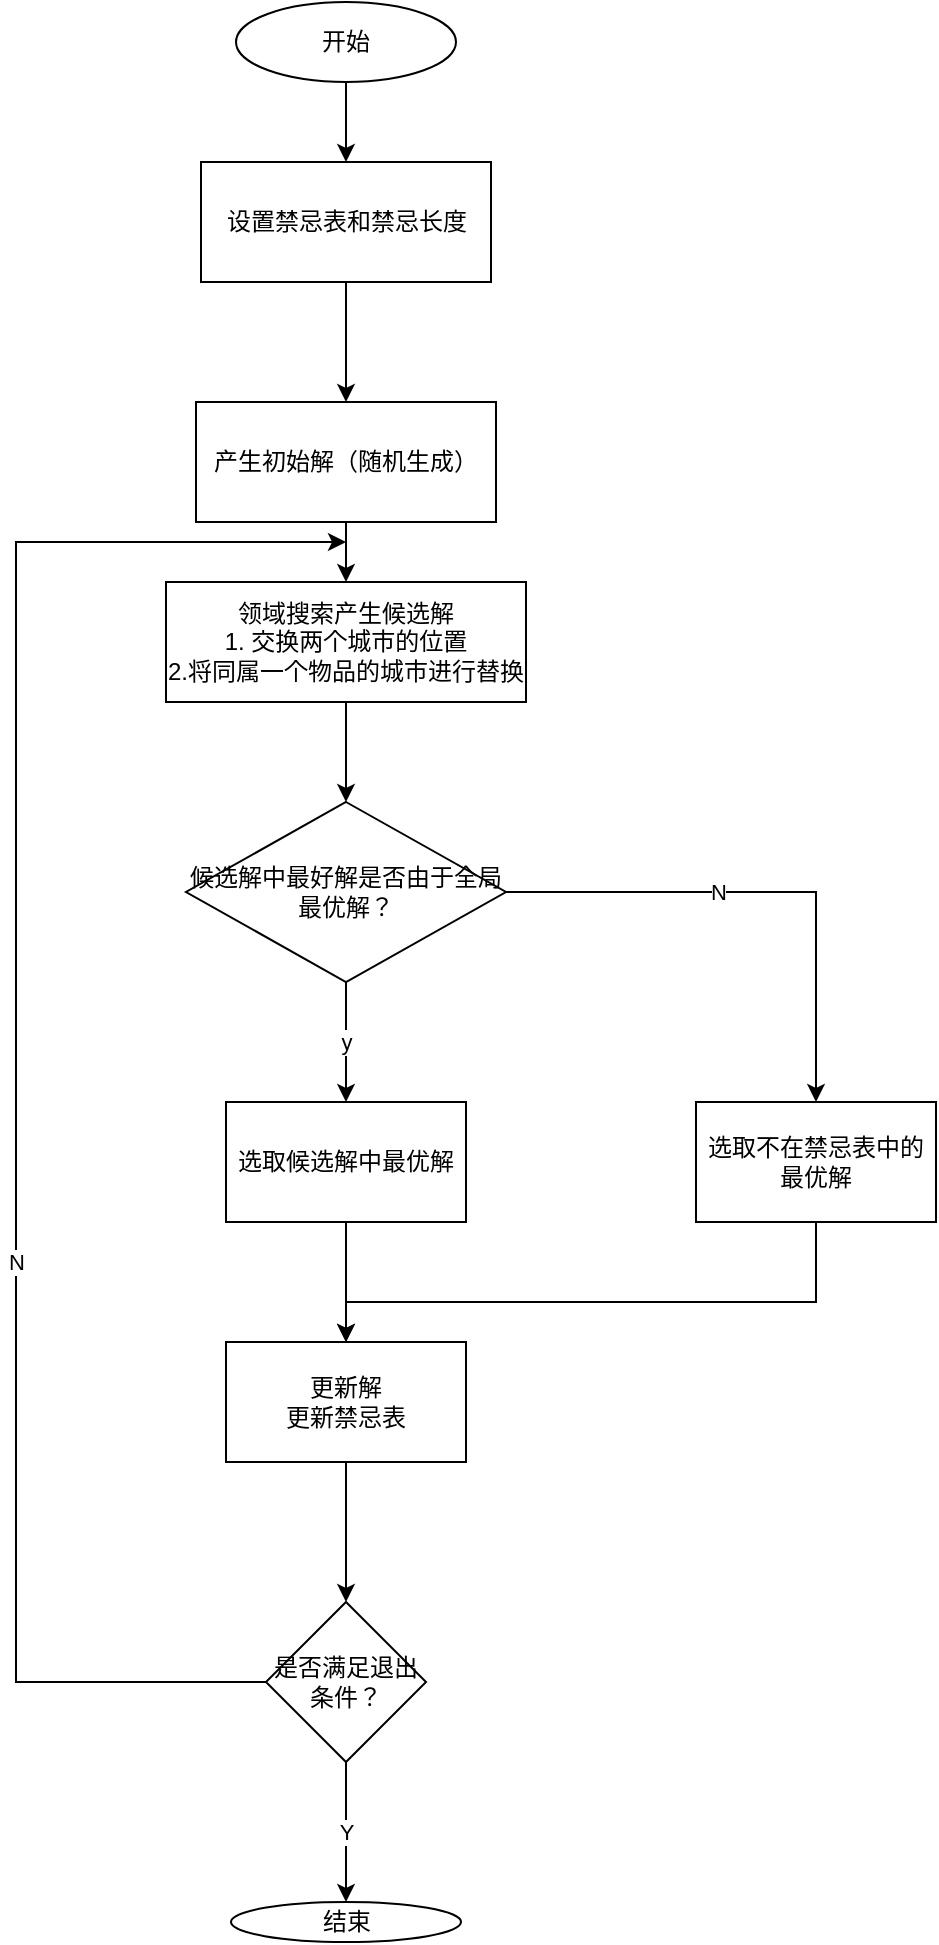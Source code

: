 <mxfile version="13.10.0" type="embed">
    <diagram id="unw5b5BqGIEmRsjNH9ov" name="第 1 页">
        <mxGraphModel dx="1783" dy="1150" grid="1" gridSize="10" guides="1" tooltips="1" connect="1" arrows="1" fold="1" page="1" pageScale="1" pageWidth="827" pageHeight="1169" math="0" shadow="0">
            <root>
                <mxCell id="0"/>
                <mxCell id="1" parent="0"/>
                <mxCell id="4" value="" style="edgeStyle=orthogonalEdgeStyle;rounded=0;orthogonalLoop=1;jettySize=auto;html=1;" edge="1" parent="1" source="2" target="3">
                    <mxGeometry relative="1" as="geometry"/>
                </mxCell>
                <mxCell id="2" value="开始" style="ellipse;whiteSpace=wrap;html=1;" vertex="1" parent="1">
                    <mxGeometry x="350" y="60" width="110" height="40" as="geometry"/>
                </mxCell>
                <mxCell id="6" value="" style="edgeStyle=orthogonalEdgeStyle;rounded=0;orthogonalLoop=1;jettySize=auto;html=1;" edge="1" parent="1" source="3" target="5">
                    <mxGeometry relative="1" as="geometry"/>
                </mxCell>
                <mxCell id="3" value="设置禁忌表和禁忌长度" style="whiteSpace=wrap;html=1;" vertex="1" parent="1">
                    <mxGeometry x="332.5" y="140" width="145" height="60" as="geometry"/>
                </mxCell>
                <mxCell id="8" value="" style="edgeStyle=orthogonalEdgeStyle;rounded=0;orthogonalLoop=1;jettySize=auto;html=1;" edge="1" parent="1" source="5" target="7">
                    <mxGeometry relative="1" as="geometry"/>
                </mxCell>
                <mxCell id="5" value="产生初始解（随机生成）" style="whiteSpace=wrap;html=1;" vertex="1" parent="1">
                    <mxGeometry x="330" y="260" width="150" height="60" as="geometry"/>
                </mxCell>
                <mxCell id="12" value="" style="edgeStyle=orthogonalEdgeStyle;rounded=0;orthogonalLoop=1;jettySize=auto;html=1;" edge="1" parent="1" source="7" target="11">
                    <mxGeometry relative="1" as="geometry"/>
                </mxCell>
                <mxCell id="7" value="领域搜索产生候选解&lt;br&gt;1.&amp;nbsp;交换两个城市的位置&lt;br&gt;2.将同属一个物品的城市进行替换" style="whiteSpace=wrap;html=1;" vertex="1" parent="1">
                    <mxGeometry x="315" y="350" width="180" height="60" as="geometry"/>
                </mxCell>
                <mxCell id="14" value="y" style="edgeStyle=orthogonalEdgeStyle;rounded=0;orthogonalLoop=1;jettySize=auto;html=1;" edge="1" parent="1" source="11" target="13">
                    <mxGeometry relative="1" as="geometry"/>
                </mxCell>
                <mxCell id="15" style="edgeStyle=orthogonalEdgeStyle;rounded=0;orthogonalLoop=1;jettySize=auto;html=1;exitX=1;exitY=0.5;exitDx=0;exitDy=0;entryX=0.5;entryY=0;entryDx=0;entryDy=0;" edge="1" parent="1" source="11" target="16">
                    <mxGeometry relative="1" as="geometry">
                        <mxPoint x="640" y="600" as="targetPoint"/>
                    </mxGeometry>
                </mxCell>
                <mxCell id="17" value="N" style="edgeLabel;html=1;align=center;verticalAlign=middle;resizable=0;points=[];" vertex="1" connectable="0" parent="15">
                    <mxGeometry x="-0.185" relative="1" as="geometry">
                        <mxPoint as="offset"/>
                    </mxGeometry>
                </mxCell>
                <mxCell id="11" value="候选解中最好解是否由于全局最优解？" style="rhombus;whiteSpace=wrap;html=1;" vertex="1" parent="1">
                    <mxGeometry x="325" y="460" width="160" height="90" as="geometry"/>
                </mxCell>
                <mxCell id="19" value="" style="edgeStyle=orthogonalEdgeStyle;rounded=0;orthogonalLoop=1;jettySize=auto;html=1;" edge="1" parent="1" source="13" target="18">
                    <mxGeometry relative="1" as="geometry"/>
                </mxCell>
                <mxCell id="13" value="选取候选解中最优解" style="whiteSpace=wrap;html=1;" vertex="1" parent="1">
                    <mxGeometry x="345" y="610" width="120" height="60" as="geometry"/>
                </mxCell>
                <mxCell id="20" style="edgeStyle=orthogonalEdgeStyle;rounded=0;orthogonalLoop=1;jettySize=auto;html=1;" edge="1" parent="1" source="16" target="18">
                    <mxGeometry relative="1" as="geometry">
                        <Array as="points">
                            <mxPoint x="640" y="710"/>
                            <mxPoint x="405" y="710"/>
                        </Array>
                    </mxGeometry>
                </mxCell>
                <mxCell id="16" value="选取不在禁忌表中的最优解" style="rounded=0;whiteSpace=wrap;html=1;" vertex="1" parent="1">
                    <mxGeometry x="580" y="610" width="120" height="60" as="geometry"/>
                </mxCell>
                <mxCell id="22" value="" style="edgeStyle=orthogonalEdgeStyle;rounded=0;orthogonalLoop=1;jettySize=auto;html=1;" edge="1" parent="1" source="18" target="21">
                    <mxGeometry relative="1" as="geometry"/>
                </mxCell>
                <mxCell id="18" value="更新解&lt;br&gt;更新禁忌表" style="whiteSpace=wrap;html=1;" vertex="1" parent="1">
                    <mxGeometry x="345" y="730" width="120" height="60" as="geometry"/>
                </mxCell>
                <mxCell id="23" style="edgeStyle=orthogonalEdgeStyle;rounded=0;orthogonalLoop=1;jettySize=auto;html=1;" edge="1" parent="1" source="21">
                    <mxGeometry relative="1" as="geometry">
                        <mxPoint x="405" y="330" as="targetPoint"/>
                        <Array as="points">
                            <mxPoint x="240" y="900"/>
                            <mxPoint x="240" y="330"/>
                        </Array>
                    </mxGeometry>
                </mxCell>
                <mxCell id="24" value="N" style="edgeLabel;html=1;align=center;verticalAlign=middle;resizable=0;points=[];" vertex="1" connectable="0" parent="23">
                    <mxGeometry x="-0.798" y="-4" relative="1" as="geometry">
                        <mxPoint x="-38" y="-206" as="offset"/>
                    </mxGeometry>
                </mxCell>
                <mxCell id="26" value="Y" style="edgeStyle=orthogonalEdgeStyle;rounded=0;orthogonalLoop=1;jettySize=auto;html=1;" edge="1" parent="1" source="21" target="25">
                    <mxGeometry relative="1" as="geometry">
                        <Array as="points">
                            <mxPoint x="405" y="960"/>
                            <mxPoint x="405" y="960"/>
                        </Array>
                    </mxGeometry>
                </mxCell>
                <mxCell id="21" value="是否满足退出条件？" style="rhombus;whiteSpace=wrap;html=1;" vertex="1" parent="1">
                    <mxGeometry x="365" y="860" width="80" height="80" as="geometry"/>
                </mxCell>
                <mxCell id="25" value="结束" style="ellipse;whiteSpace=wrap;html=1;" vertex="1" parent="1">
                    <mxGeometry x="347.5" y="1010" width="115" height="20" as="geometry"/>
                </mxCell>
            </root>
        </mxGraphModel>
    </diagram>
</mxfile>